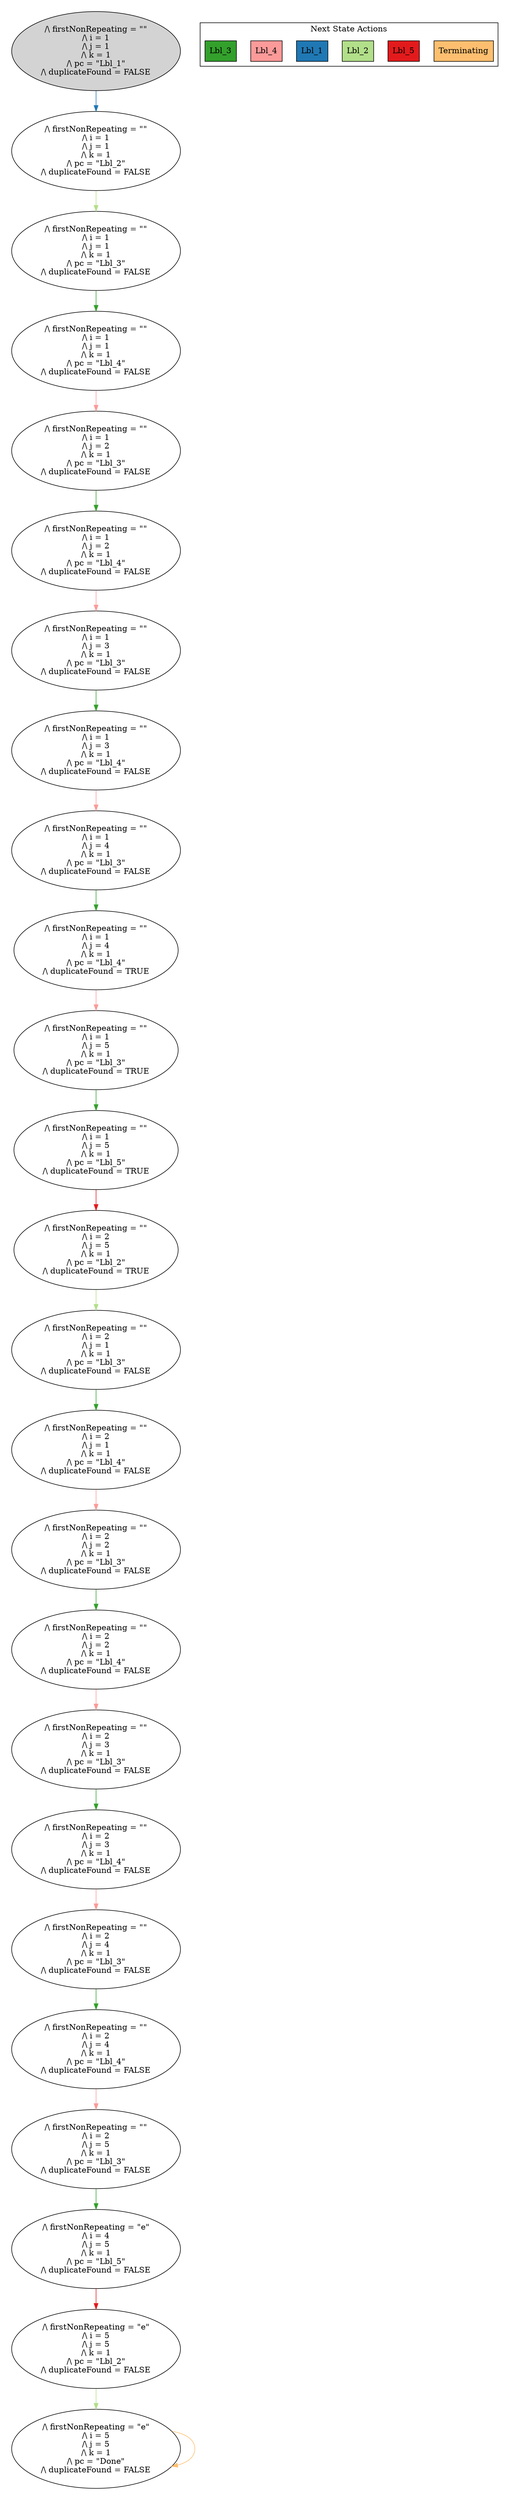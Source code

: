 strict digraph DiskGraph {
edge [colorscheme="paired12"]
nodesep=0.35;
subgraph cluster_graph {
color="white";
-3408377975014973320 [label="/\\ firstNonRepeating = \"\"\n/\\ i = 1\n/\\ j = 1\n/\\ k = 1\n/\\ pc = \"Lbl_1\"\n/\\ duplicateFound = FALSE",style = filled]
-3408377975014973320 -> 8497145136630407409 [label="",color="2",fontcolor="2"];
8497145136630407409 [label="/\\ firstNonRepeating = \"\"\n/\\ i = 1\n/\\ j = 1\n/\\ k = 1\n/\\ pc = \"Lbl_2\"\n/\\ duplicateFound = FALSE"];
8497145136630407409 -> -6779459605188665919 [label="",color="3",fontcolor="3"];
-6779459605188665919 [label="/\\ firstNonRepeating = \"\"\n/\\ i = 1\n/\\ j = 1\n/\\ k = 1\n/\\ pc = \"Lbl_3\"\n/\\ duplicateFound = FALSE"];
-6779459605188665919 -> -1873104794136058310 [label="",color="4",fontcolor="4"];
-1873104794136058310 [label="/\\ firstNonRepeating = \"\"\n/\\ i = 1\n/\\ j = 1\n/\\ k = 1\n/\\ pc = \"Lbl_4\"\n/\\ duplicateFound = FALSE"];
-1873104794136058310 -> -1946127333318387034 [label="",color="5",fontcolor="5"];
-1946127333318387034 [label="/\\ firstNonRepeating = \"\"\n/\\ i = 1\n/\\ j = 2\n/\\ k = 1\n/\\ pc = \"Lbl_3\"\n/\\ duplicateFound = FALSE"];
-1946127333318387034 -> -6695137455004196515 [label="",color="4",fontcolor="4"];
-6695137455004196515 [label="/\\ firstNonRepeating = \"\"\n/\\ i = 1\n/\\ j = 2\n/\\ k = 1\n/\\ pc = \"Lbl_4\"\n/\\ duplicateFound = FALSE"];
-6695137455004196515 -> -2878039684770195333 [label="",color="5",fontcolor="5"];
-2878039684770195333 [label="/\\ firstNonRepeating = \"\"\n/\\ i = 1\n/\\ j = 3\n/\\ k = 1\n/\\ pc = \"Lbl_3\"\n/\\ duplicateFound = FALSE"];
-2878039684770195333 -> -6925192267705261184 [label="",color="4",fontcolor="4"];
-6925192267705261184 [label="/\\ firstNonRepeating = \"\"\n/\\ i = 1\n/\\ j = 3\n/\\ k = 1\n/\\ pc = \"Lbl_4\"\n/\\ duplicateFound = FALSE"];
-6925192267705261184 -> 7985746699418997864 [label="",color="5",fontcolor="5"];
7985746699418997864 [label="/\\ firstNonRepeating = \"\"\n/\\ i = 1\n/\\ j = 4\n/\\ k = 1\n/\\ pc = \"Lbl_3\"\n/\\ duplicateFound = FALSE"];
7985746699418997864 -> -212649200537960437 [label="",color="4",fontcolor="4"];
-212649200537960437 [label="/\\ firstNonRepeating = \"\"\n/\\ i = 1\n/\\ j = 4\n/\\ k = 1\n/\\ pc = \"Lbl_4\"\n/\\ duplicateFound = TRUE"];
-212649200537960437 -> -8784915938904475347 [label="",color="5",fontcolor="5"];
-8784915938904475347 [label="/\\ firstNonRepeating = \"\"\n/\\ i = 1\n/\\ j = 5\n/\\ k = 1\n/\\ pc = \"Lbl_3\"\n/\\ duplicateFound = TRUE"];
-8784915938904475347 -> 1585051672874663910 [label="",color="4",fontcolor="4"];
1585051672874663910 [label="/\\ firstNonRepeating = \"\"\n/\\ i = 1\n/\\ j = 5\n/\\ k = 1\n/\\ pc = \"Lbl_5\"\n/\\ duplicateFound = TRUE"];
1585051672874663910 -> -2534054379737729252 [label="",color="6",fontcolor="6"];
-2534054379737729252 [label="/\\ firstNonRepeating = \"\"\n/\\ i = 2\n/\\ j = 5\n/\\ k = 1\n/\\ pc = \"Lbl_2\"\n/\\ duplicateFound = TRUE"];
-2534054379737729252 -> 3398920241929055936 [label="",color="3",fontcolor="3"];
3398920241929055936 [label="/\\ firstNonRepeating = \"\"\n/\\ i = 2\n/\\ j = 1\n/\\ k = 1\n/\\ pc = \"Lbl_3\"\n/\\ duplicateFound = FALSE"];
3398920241929055936 -> 7548177591081768251 [label="",color="4",fontcolor="4"];
7548177591081768251 [label="/\\ firstNonRepeating = \"\"\n/\\ i = 2\n/\\ j = 1\n/\\ k = 1\n/\\ pc = \"Lbl_4\"\n/\\ duplicateFound = FALSE"];
7548177591081768251 -> 7655012276674455975 [label="",color="5",fontcolor="5"];
7655012276674455975 [label="/\\ firstNonRepeating = \"\"\n/\\ i = 2\n/\\ j = 2\n/\\ k = 1\n/\\ pc = \"Lbl_3\"\n/\\ duplicateFound = FALSE"];
7655012276674455975 -> 3303374310063837788 [label="",color="4",fontcolor="4"];
3303374310063837788 [label="/\\ firstNonRepeating = \"\"\n/\\ i = 2\n/\\ j = 2\n/\\ k = 1\n/\\ pc = \"Lbl_4\"\n/\\ duplicateFound = FALSE"];
3303374310063837788 -> 6255148847967103866 [label="",color="5",fontcolor="5"];
6255148847967103866 [label="/\\ firstNonRepeating = \"\"\n/\\ i = 2\n/\\ j = 3\n/\\ k = 1\n/\\ pc = \"Lbl_3\"\n/\\ duplicateFound = FALSE"];
6255148847967103866 -> 1235429721343987841 [label="",color="4",fontcolor="4"];
1235429721343987841 [label="/\\ firstNonRepeating = \"\"\n/\\ i = 2\n/\\ j = 3\n/\\ k = 1\n/\\ pc = \"Lbl_4\"\n/\\ duplicateFound = FALSE"];
1235429721343987841 -> -2300507303653120151 [label="",color="5",fontcolor="5"];
-2300507303653120151 [label="/\\ firstNonRepeating = \"\"\n/\\ i = 2\n/\\ j = 4\n/\\ k = 1\n/\\ pc = \"Lbl_3\"\n/\\ duplicateFound = FALSE"];
-2300507303653120151 -> -6343015791289525102 [label="",color="4",fontcolor="4"];
-6343015791289525102 [label="/\\ firstNonRepeating = \"\"\n/\\ i = 2\n/\\ j = 4\n/\\ k = 1\n/\\ pc = \"Lbl_4\"\n/\\ duplicateFound = FALSE"];
-6343015791289525102 -> -2530981844246403660 [label="",color="5",fontcolor="5"];
-2530981844246403660 [label="/\\ firstNonRepeating = \"\"\n/\\ i = 2\n/\\ j = 5\n/\\ k = 1\n/\\ pc = \"Lbl_3\"\n/\\ duplicateFound = FALSE"];
-2530981844246403660 -> 1323069172569432922 [label="",color="4",fontcolor="4"];
1323069172569432922 [label="/\\ firstNonRepeating = \"e\"\n/\\ i = 4\n/\\ j = 5\n/\\ k = 1\n/\\ pc = \"Lbl_5\"\n/\\ duplicateFound = FALSE"];
1323069172569432922 -> -7439398370905393943 [label="",color="6",fontcolor="6"];
-7439398370905393943 [label="/\\ firstNonRepeating = \"e\"\n/\\ i = 5\n/\\ j = 5\n/\\ k = 1\n/\\ pc = \"Lbl_2\"\n/\\ duplicateFound = FALSE"];
-7439398370905393943 -> 9023150509365539261 [label="",color="3",fontcolor="3"];
9023150509365539261 [label="/\\ firstNonRepeating = \"e\"\n/\\ i = 5\n/\\ j = 5\n/\\ k = 1\n/\\ pc = \"Done\"\n/\\ duplicateFound = FALSE"];
9023150509365539261 -> 9023150509365539261 [label="",color="7",fontcolor="7"];
{rank = same; -3408377975014973320;}
{rank = same; 8497145136630407409;}
{rank = same; -6779459605188665919;}
{rank = same; -1873104794136058310;}
{rank = same; -1946127333318387034;}
{rank = same; -6695137455004196515;}
{rank = same; -2878039684770195333;}
{rank = same; -6925192267705261184;}
{rank = same; 7985746699418997864;}
{rank = same; -212649200537960437;}
{rank = same; -8784915938904475347;}
{rank = same; 1585051672874663910;}
{rank = same; -2534054379737729252;}
{rank = same; 3398920241929055936;}
{rank = same; 7548177591081768251;}
{rank = same; 7655012276674455975;}
{rank = same; 3303374310063837788;}
{rank = same; 6255148847967103866;}
{rank = same; 1235429721343987841;}
{rank = same; -2300507303653120151;}
{rank = same; -6343015791289525102;}
{rank = same; -2530981844246403660;}
{rank = same; 1323069172569432922;}
{rank = same; -7439398370905393943;}
{rank = same; 9023150509365539261;}
}
subgraph cluster_legend {graph[style=bold];label = "Next State Actions" style="solid"
node [ labeljust="l",colorscheme="paired12",style=filled,shape=record ]
Terminating [label="Terminating",fillcolor=7]
Lbl_5 [label="Lbl_5",fillcolor=6]
Lbl_2 [label="Lbl_2",fillcolor=3]
Lbl_1 [label="Lbl_1",fillcolor=2]
Lbl_4 [label="Lbl_4",fillcolor=5]
Lbl_3 [label="Lbl_3",fillcolor=4]
}}